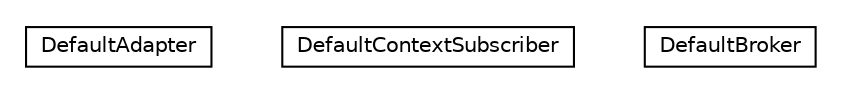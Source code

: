 #!/usr/local/bin/dot
#
# Class diagram 
# Generated by UMLGraph version R5_6-24-gf6e263 (http://www.umlgraph.org/)
#

digraph G {
	edge [fontname="Helvetica",fontsize=10,labelfontname="Helvetica",labelfontsize=10];
	node [fontname="Helvetica",fontsize=10,shape=plaintext];
	nodesep=0.25;
	ranksep=0.5;
	// org.universAAL.ui.handler.kinect.adapter.defaultComponents.DefaultAdapter
	c11079 [label=<<table title="org.universAAL.ui.handler.kinect.adapter.defaultComponents.DefaultAdapter" border="0" cellborder="1" cellspacing="0" cellpadding="2" port="p" href="./DefaultAdapter.html">
		<tr><td><table border="0" cellspacing="0" cellpadding="1">
<tr><td align="center" balign="center"> DefaultAdapter </td></tr>
		</table></td></tr>
		</table>>, URL="./DefaultAdapter.html", fontname="Helvetica", fontcolor="black", fontsize=10.0];
	// org.universAAL.ui.handler.kinect.adapter.defaultComponents.DefaultContextSubscriber
	c11080 [label=<<table title="org.universAAL.ui.handler.kinect.adapter.defaultComponents.DefaultContextSubscriber" border="0" cellborder="1" cellspacing="0" cellpadding="2" port="p" href="./DefaultContextSubscriber.html">
		<tr><td><table border="0" cellspacing="0" cellpadding="1">
<tr><td align="center" balign="center"> DefaultContextSubscriber </td></tr>
		</table></td></tr>
		</table>>, URL="./DefaultContextSubscriber.html", fontname="Helvetica", fontcolor="black", fontsize=10.0];
	// org.universAAL.ui.handler.kinect.adapter.defaultComponents.DefaultBroker
	c11081 [label=<<table title="org.universAAL.ui.handler.kinect.adapter.defaultComponents.DefaultBroker" border="0" cellborder="1" cellspacing="0" cellpadding="2" port="p" href="./DefaultBroker.html">
		<tr><td><table border="0" cellspacing="0" cellpadding="1">
<tr><td align="center" balign="center"> DefaultBroker </td></tr>
		</table></td></tr>
		</table>>, URL="./DefaultBroker.html", fontname="Helvetica", fontcolor="black", fontsize=10.0];
}

